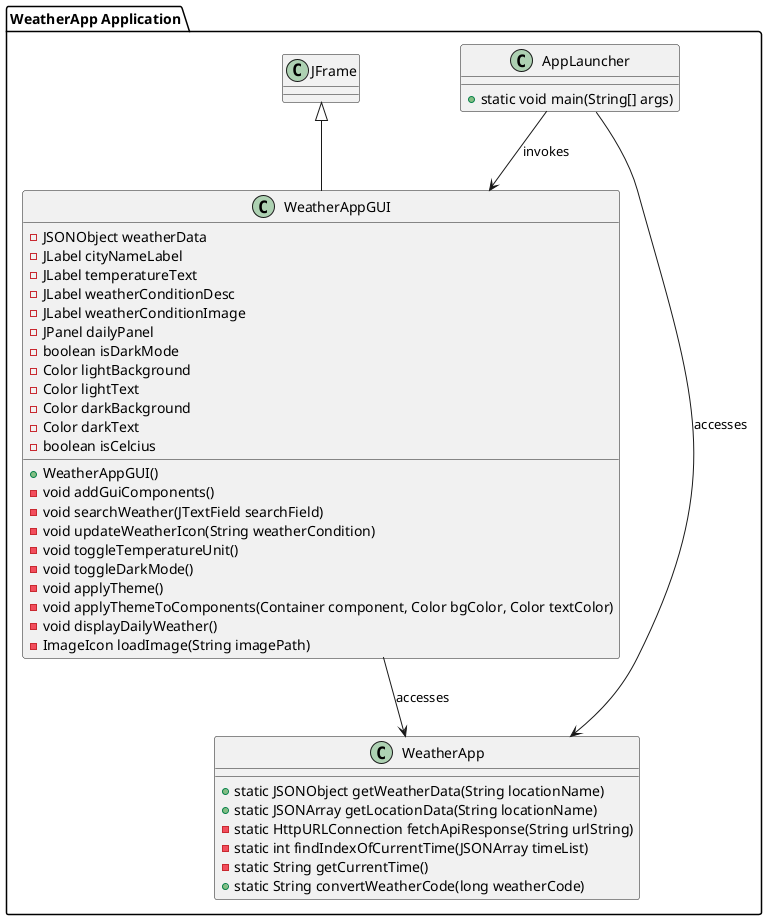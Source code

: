 @startuml
package "WeatherApp Application" {
    class WeatherAppGUI {
        - JSONObject weatherData
        - JLabel cityNameLabel
        - JLabel temperatureText
        - JLabel weatherConditionDesc
        - JLabel weatherConditionImage
        - JPanel dailyPanel
        - boolean isDarkMode
        - Color lightBackground
        - Color lightText
        - Color darkBackground
        - Color darkText
        - boolean isCelcius
        + WeatherAppGUI()
        - void addGuiComponents()
        - void searchWeather(JTextField searchField)
        - void updateWeatherIcon(String weatherCondition)
        - void toggleTemperatureUnit()
        - void toggleDarkMode()
        - void applyTheme()
        - void applyThemeToComponents(Container component, Color bgColor, Color textColor)
        - void displayDailyWeather()
        - ImageIcon loadImage(String imagePath)
    }

    class WeatherApp {
        + static JSONObject getWeatherData(String locationName)
        + static JSONArray getLocationData(String locationName)
        - static HttpURLConnection fetchApiResponse(String urlString)
        - static int findIndexOfCurrentTime(JSONArray timeList)
        - static String getCurrentTime()
        + static String convertWeatherCode(long weatherCode)
    }

    class AppLauncher {
        + static void main(String[] args)
    }

    JFrame <|-- WeatherAppGUI
    AppLauncher --> WeatherAppGUI : invokes
    AppLauncher --> WeatherApp : accesses
    WeatherAppGUI --> WeatherApp : accesses

}

@enduml
